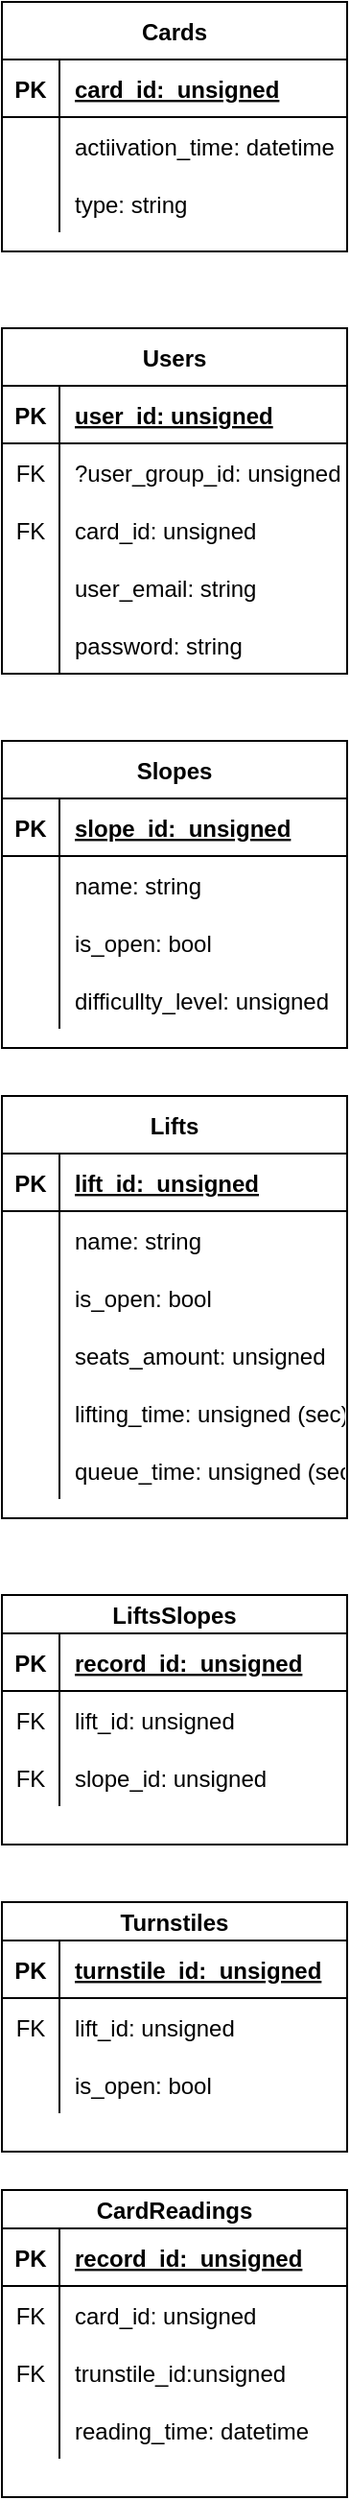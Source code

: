 <mxfile version="13.9.9" type="device"><diagram id="GbAxHkQEyQ_dzxyDIb_W" name="Страница 1"><mxGraphModel dx="580" dy="644" grid="1" gridSize="10" guides="1" tooltips="1" connect="1" arrows="1" fold="1" page="1" pageScale="1" pageWidth="827" pageHeight="1169" math="0" shadow="0"><root><mxCell id="0"/><mxCell id="1" parent="0"/><mxCell id="rfQlTdqy42EGR9qHOsUB-1" value="Users" style="shape=table;startSize=30;container=1;collapsible=1;childLayout=tableLayout;fixedRows=1;rowLines=0;fontStyle=1;align=center;resizeLast=1;" vertex="1" parent="1"><mxGeometry x="234" y="240" width="180" height="180" as="geometry"/></mxCell><mxCell id="rfQlTdqy42EGR9qHOsUB-2" value="" style="shape=partialRectangle;collapsible=0;dropTarget=0;pointerEvents=0;fillColor=none;top=0;left=0;bottom=1;right=0;points=[[0,0.5],[1,0.5]];portConstraint=eastwest;" vertex="1" parent="rfQlTdqy42EGR9qHOsUB-1"><mxGeometry y="30" width="180" height="30" as="geometry"/></mxCell><mxCell id="rfQlTdqy42EGR9qHOsUB-3" value="PK" style="shape=partialRectangle;connectable=0;fillColor=none;top=0;left=0;bottom=0;right=0;fontStyle=1;overflow=hidden;" vertex="1" parent="rfQlTdqy42EGR9qHOsUB-2"><mxGeometry width="30" height="30" as="geometry"/></mxCell><mxCell id="rfQlTdqy42EGR9qHOsUB-4" value="user_id: unsigned" style="shape=partialRectangle;connectable=0;fillColor=none;top=0;left=0;bottom=0;right=0;align=left;spacingLeft=6;fontStyle=5;overflow=hidden;" vertex="1" parent="rfQlTdqy42EGR9qHOsUB-2"><mxGeometry x="30" width="150" height="30" as="geometry"/></mxCell><mxCell id="rfQlTdqy42EGR9qHOsUB-5" value="" style="shape=partialRectangle;collapsible=0;dropTarget=0;pointerEvents=0;fillColor=none;top=0;left=0;bottom=0;right=0;points=[[0,0.5],[1,0.5]];portConstraint=eastwest;" vertex="1" parent="rfQlTdqy42EGR9qHOsUB-1"><mxGeometry y="60" width="180" height="30" as="geometry"/></mxCell><mxCell id="rfQlTdqy42EGR9qHOsUB-6" value="FK" style="shape=partialRectangle;connectable=0;fillColor=none;top=0;left=0;bottom=0;right=0;editable=1;overflow=hidden;" vertex="1" parent="rfQlTdqy42EGR9qHOsUB-5"><mxGeometry width="30" height="30" as="geometry"/></mxCell><mxCell id="rfQlTdqy42EGR9qHOsUB-7" value="?user_group_id: unsigned" style="shape=partialRectangle;connectable=0;fillColor=none;top=0;left=0;bottom=0;right=0;align=left;spacingLeft=6;overflow=hidden;" vertex="1" parent="rfQlTdqy42EGR9qHOsUB-5"><mxGeometry x="30" width="150" height="30" as="geometry"/></mxCell><mxCell id="rfQlTdqy42EGR9qHOsUB-35" value="" style="shape=partialRectangle;collapsible=0;dropTarget=0;pointerEvents=0;fillColor=none;top=0;left=0;bottom=0;right=0;points=[[0,0.5],[1,0.5]];portConstraint=eastwest;" vertex="1" parent="rfQlTdqy42EGR9qHOsUB-1"><mxGeometry y="90" width="180" height="30" as="geometry"/></mxCell><mxCell id="rfQlTdqy42EGR9qHOsUB-36" value="FK" style="shape=partialRectangle;connectable=0;fillColor=none;top=0;left=0;bottom=0;right=0;editable=1;overflow=hidden;" vertex="1" parent="rfQlTdqy42EGR9qHOsUB-35"><mxGeometry width="30" height="30" as="geometry"/></mxCell><mxCell id="rfQlTdqy42EGR9qHOsUB-37" value="card_id: unsigned" style="shape=partialRectangle;connectable=0;fillColor=none;top=0;left=0;bottom=0;right=0;align=left;spacingLeft=6;overflow=hidden;" vertex="1" parent="rfQlTdqy42EGR9qHOsUB-35"><mxGeometry x="30" width="150" height="30" as="geometry"/></mxCell><mxCell id="rfQlTdqy42EGR9qHOsUB-8" value="" style="shape=partialRectangle;collapsible=0;dropTarget=0;pointerEvents=0;fillColor=none;top=0;left=0;bottom=0;right=0;points=[[0,0.5],[1,0.5]];portConstraint=eastwest;" vertex="1" parent="rfQlTdqy42EGR9qHOsUB-1"><mxGeometry y="120" width="180" height="30" as="geometry"/></mxCell><mxCell id="rfQlTdqy42EGR9qHOsUB-9" value="" style="shape=partialRectangle;connectable=0;fillColor=none;top=0;left=0;bottom=0;right=0;editable=1;overflow=hidden;" vertex="1" parent="rfQlTdqy42EGR9qHOsUB-8"><mxGeometry width="30" height="30" as="geometry"/></mxCell><mxCell id="rfQlTdqy42EGR9qHOsUB-10" value="user_email: string" style="shape=partialRectangle;connectable=0;fillColor=none;top=0;left=0;bottom=0;right=0;align=left;spacingLeft=6;overflow=hidden;" vertex="1" parent="rfQlTdqy42EGR9qHOsUB-8"><mxGeometry x="30" width="150" height="30" as="geometry"/></mxCell><mxCell id="rfQlTdqy42EGR9qHOsUB-11" value="" style="shape=partialRectangle;collapsible=0;dropTarget=0;pointerEvents=0;fillColor=none;top=0;left=0;bottom=0;right=0;points=[[0,0.5],[1,0.5]];portConstraint=eastwest;" vertex="1" parent="rfQlTdqy42EGR9qHOsUB-1"><mxGeometry y="150" width="180" height="30" as="geometry"/></mxCell><mxCell id="rfQlTdqy42EGR9qHOsUB-12" value="" style="shape=partialRectangle;connectable=0;fillColor=none;top=0;left=0;bottom=0;right=0;editable=1;overflow=hidden;" vertex="1" parent="rfQlTdqy42EGR9qHOsUB-11"><mxGeometry width="30" height="30" as="geometry"/></mxCell><mxCell id="rfQlTdqy42EGR9qHOsUB-13" value="password: string" style="shape=partialRectangle;connectable=0;fillColor=none;top=0;left=0;bottom=0;right=0;align=left;spacingLeft=6;overflow=hidden;" vertex="1" parent="rfQlTdqy42EGR9qHOsUB-11"><mxGeometry x="30" width="150" height="30" as="geometry"/></mxCell><mxCell id="rfQlTdqy42EGR9qHOsUB-14" value="Cards" style="shape=table;startSize=30;container=1;collapsible=1;childLayout=tableLayout;fixedRows=1;rowLines=0;fontStyle=1;align=center;resizeLast=1;" vertex="1" parent="1"><mxGeometry x="234" y="70" width="180" height="130" as="geometry"/></mxCell><mxCell id="rfQlTdqy42EGR9qHOsUB-15" value="" style="shape=partialRectangle;collapsible=0;dropTarget=0;pointerEvents=0;fillColor=none;top=0;left=0;bottom=1;right=0;points=[[0,0.5],[1,0.5]];portConstraint=eastwest;" vertex="1" parent="rfQlTdqy42EGR9qHOsUB-14"><mxGeometry y="30" width="180" height="30" as="geometry"/></mxCell><mxCell id="rfQlTdqy42EGR9qHOsUB-16" value="PK" style="shape=partialRectangle;connectable=0;fillColor=none;top=0;left=0;bottom=0;right=0;fontStyle=1;overflow=hidden;" vertex="1" parent="rfQlTdqy42EGR9qHOsUB-15"><mxGeometry width="30" height="30" as="geometry"/></mxCell><mxCell id="rfQlTdqy42EGR9qHOsUB-17" value="card_id:  unsigned" style="shape=partialRectangle;connectable=0;fillColor=none;top=0;left=0;bottom=0;right=0;align=left;spacingLeft=6;fontStyle=5;overflow=hidden;" vertex="1" parent="rfQlTdqy42EGR9qHOsUB-15"><mxGeometry x="30" width="150" height="30" as="geometry"/></mxCell><mxCell id="rfQlTdqy42EGR9qHOsUB-18" value="" style="shape=partialRectangle;collapsible=0;dropTarget=0;pointerEvents=0;fillColor=none;top=0;left=0;bottom=0;right=0;points=[[0,0.5],[1,0.5]];portConstraint=eastwest;" vertex="1" parent="rfQlTdqy42EGR9qHOsUB-14"><mxGeometry y="60" width="180" height="30" as="geometry"/></mxCell><mxCell id="rfQlTdqy42EGR9qHOsUB-19" value="" style="shape=partialRectangle;connectable=0;fillColor=none;top=0;left=0;bottom=0;right=0;editable=1;overflow=hidden;" vertex="1" parent="rfQlTdqy42EGR9qHOsUB-18"><mxGeometry width="30" height="30" as="geometry"/></mxCell><mxCell id="rfQlTdqy42EGR9qHOsUB-20" value="actiivation_time: datetime" style="shape=partialRectangle;connectable=0;fillColor=none;top=0;left=0;bottom=0;right=0;align=left;spacingLeft=6;overflow=hidden;" vertex="1" parent="rfQlTdqy42EGR9qHOsUB-18"><mxGeometry x="30" width="150" height="30" as="geometry"/></mxCell><mxCell id="rfQlTdqy42EGR9qHOsUB-21" value="" style="shape=partialRectangle;collapsible=0;dropTarget=0;pointerEvents=0;fillColor=none;top=0;left=0;bottom=0;right=0;points=[[0,0.5],[1,0.5]];portConstraint=eastwest;" vertex="1" parent="rfQlTdqy42EGR9qHOsUB-14"><mxGeometry y="90" width="180" height="30" as="geometry"/></mxCell><mxCell id="rfQlTdqy42EGR9qHOsUB-22" value="" style="shape=partialRectangle;connectable=0;fillColor=none;top=0;left=0;bottom=0;right=0;editable=1;overflow=hidden;" vertex="1" parent="rfQlTdqy42EGR9qHOsUB-21"><mxGeometry width="30" height="30" as="geometry"/></mxCell><mxCell id="rfQlTdqy42EGR9qHOsUB-23" value="type: string" style="shape=partialRectangle;connectable=0;fillColor=none;top=0;left=0;bottom=0;right=0;align=left;spacingLeft=6;overflow=hidden;" vertex="1" parent="rfQlTdqy42EGR9qHOsUB-21"><mxGeometry x="30" width="150" height="30" as="geometry"/></mxCell><mxCell id="rfQlTdqy42EGR9qHOsUB-38" value="Slopes" style="shape=table;startSize=30;container=1;collapsible=1;childLayout=tableLayout;fixedRows=1;rowLines=0;fontStyle=1;align=center;resizeLast=1;" vertex="1" parent="1"><mxGeometry x="234" y="455" width="180" height="160" as="geometry"/></mxCell><mxCell id="rfQlTdqy42EGR9qHOsUB-39" value="" style="shape=partialRectangle;collapsible=0;dropTarget=0;pointerEvents=0;fillColor=none;top=0;left=0;bottom=1;right=0;points=[[0,0.5],[1,0.5]];portConstraint=eastwest;" vertex="1" parent="rfQlTdqy42EGR9qHOsUB-38"><mxGeometry y="30" width="180" height="30" as="geometry"/></mxCell><mxCell id="rfQlTdqy42EGR9qHOsUB-40" value="PK" style="shape=partialRectangle;connectable=0;fillColor=none;top=0;left=0;bottom=0;right=0;fontStyle=1;overflow=hidden;" vertex="1" parent="rfQlTdqy42EGR9qHOsUB-39"><mxGeometry width="30" height="30" as="geometry"/></mxCell><mxCell id="rfQlTdqy42EGR9qHOsUB-41" value="slope_id:  unsigned" style="shape=partialRectangle;connectable=0;fillColor=none;top=0;left=0;bottom=0;right=0;align=left;spacingLeft=6;fontStyle=5;overflow=hidden;" vertex="1" parent="rfQlTdqy42EGR9qHOsUB-39"><mxGeometry x="30" width="150" height="30" as="geometry"/></mxCell><mxCell id="rfQlTdqy42EGR9qHOsUB-42" value="" style="shape=partialRectangle;collapsible=0;dropTarget=0;pointerEvents=0;fillColor=none;top=0;left=0;bottom=0;right=0;points=[[0,0.5],[1,0.5]];portConstraint=eastwest;" vertex="1" parent="rfQlTdqy42EGR9qHOsUB-38"><mxGeometry y="60" width="180" height="30" as="geometry"/></mxCell><mxCell id="rfQlTdqy42EGR9qHOsUB-43" value="" style="shape=partialRectangle;connectable=0;fillColor=none;top=0;left=0;bottom=0;right=0;editable=1;overflow=hidden;" vertex="1" parent="rfQlTdqy42EGR9qHOsUB-42"><mxGeometry width="30" height="30" as="geometry"/></mxCell><mxCell id="rfQlTdqy42EGR9qHOsUB-44" value="name: string" style="shape=partialRectangle;connectable=0;fillColor=none;top=0;left=0;bottom=0;right=0;align=left;spacingLeft=6;overflow=hidden;" vertex="1" parent="rfQlTdqy42EGR9qHOsUB-42"><mxGeometry x="30" width="150" height="30" as="geometry"/></mxCell><mxCell id="rfQlTdqy42EGR9qHOsUB-49" value="" style="shape=partialRectangle;collapsible=0;dropTarget=0;pointerEvents=0;fillColor=none;top=0;left=0;bottom=0;right=0;points=[[0,0.5],[1,0.5]];portConstraint=eastwest;" vertex="1" parent="rfQlTdqy42EGR9qHOsUB-38"><mxGeometry y="90" width="180" height="30" as="geometry"/></mxCell><mxCell id="rfQlTdqy42EGR9qHOsUB-50" value="" style="shape=partialRectangle;connectable=0;fillColor=none;top=0;left=0;bottom=0;right=0;editable=1;overflow=hidden;" vertex="1" parent="rfQlTdqy42EGR9qHOsUB-49"><mxGeometry width="30" height="30" as="geometry"/></mxCell><mxCell id="rfQlTdqy42EGR9qHOsUB-51" value="is_open: bool" style="shape=partialRectangle;connectable=0;fillColor=none;top=0;left=0;bottom=0;right=0;align=left;spacingLeft=6;overflow=hidden;" vertex="1" parent="rfQlTdqy42EGR9qHOsUB-49"><mxGeometry x="30" width="150" height="30" as="geometry"/></mxCell><mxCell id="rfQlTdqy42EGR9qHOsUB-45" value="" style="shape=partialRectangle;collapsible=0;dropTarget=0;pointerEvents=0;fillColor=none;top=0;left=0;bottom=0;right=0;points=[[0,0.5],[1,0.5]];portConstraint=eastwest;" vertex="1" parent="rfQlTdqy42EGR9qHOsUB-38"><mxGeometry y="120" width="180" height="30" as="geometry"/></mxCell><mxCell id="rfQlTdqy42EGR9qHOsUB-46" value="" style="shape=partialRectangle;connectable=0;fillColor=none;top=0;left=0;bottom=0;right=0;editable=1;overflow=hidden;" vertex="1" parent="rfQlTdqy42EGR9qHOsUB-45"><mxGeometry width="30" height="30" as="geometry"/></mxCell><mxCell id="rfQlTdqy42EGR9qHOsUB-47" value="difficullty_level: unsigned" style="shape=partialRectangle;connectable=0;fillColor=none;top=0;left=0;bottom=0;right=0;align=left;spacingLeft=6;overflow=hidden;" vertex="1" parent="rfQlTdqy42EGR9qHOsUB-45"><mxGeometry x="30" width="150" height="30" as="geometry"/></mxCell><mxCell id="rfQlTdqy42EGR9qHOsUB-52" value="Lifts" style="shape=table;startSize=30;container=1;collapsible=1;childLayout=tableLayout;fixedRows=1;rowLines=0;fontStyle=1;align=center;resizeLast=1;" vertex="1" parent="1"><mxGeometry x="234" y="640" width="180" height="220" as="geometry"/></mxCell><mxCell id="rfQlTdqy42EGR9qHOsUB-53" value="" style="shape=partialRectangle;collapsible=0;dropTarget=0;pointerEvents=0;fillColor=none;top=0;left=0;bottom=1;right=0;points=[[0,0.5],[1,0.5]];portConstraint=eastwest;" vertex="1" parent="rfQlTdqy42EGR9qHOsUB-52"><mxGeometry y="30" width="180" height="30" as="geometry"/></mxCell><mxCell id="rfQlTdqy42EGR9qHOsUB-54" value="PK" style="shape=partialRectangle;connectable=0;fillColor=none;top=0;left=0;bottom=0;right=0;fontStyle=1;overflow=hidden;" vertex="1" parent="rfQlTdqy42EGR9qHOsUB-53"><mxGeometry width="30" height="30" as="geometry"/></mxCell><mxCell id="rfQlTdqy42EGR9qHOsUB-55" value="lift_id:  unsigned" style="shape=partialRectangle;connectable=0;fillColor=none;top=0;left=0;bottom=0;right=0;align=left;spacingLeft=6;fontStyle=5;overflow=hidden;" vertex="1" parent="rfQlTdqy42EGR9qHOsUB-53"><mxGeometry x="30" width="150" height="30" as="geometry"/></mxCell><mxCell id="rfQlTdqy42EGR9qHOsUB-56" value="" style="shape=partialRectangle;collapsible=0;dropTarget=0;pointerEvents=0;fillColor=none;top=0;left=0;bottom=0;right=0;points=[[0,0.5],[1,0.5]];portConstraint=eastwest;" vertex="1" parent="rfQlTdqy42EGR9qHOsUB-52"><mxGeometry y="60" width="180" height="30" as="geometry"/></mxCell><mxCell id="rfQlTdqy42EGR9qHOsUB-57" value="" style="shape=partialRectangle;connectable=0;fillColor=none;top=0;left=0;bottom=0;right=0;editable=1;overflow=hidden;" vertex="1" parent="rfQlTdqy42EGR9qHOsUB-56"><mxGeometry width="30" height="30" as="geometry"/></mxCell><mxCell id="rfQlTdqy42EGR9qHOsUB-58" value="name: string" style="shape=partialRectangle;connectable=0;fillColor=none;top=0;left=0;bottom=0;right=0;align=left;spacingLeft=6;overflow=hidden;" vertex="1" parent="rfQlTdqy42EGR9qHOsUB-56"><mxGeometry x="30" width="150" height="30" as="geometry"/></mxCell><mxCell id="rfQlTdqy42EGR9qHOsUB-62" value="" style="shape=partialRectangle;collapsible=0;dropTarget=0;pointerEvents=0;fillColor=none;top=0;left=0;bottom=0;right=0;points=[[0,0.5],[1,0.5]];portConstraint=eastwest;" vertex="1" parent="rfQlTdqy42EGR9qHOsUB-52"><mxGeometry y="90" width="180" height="30" as="geometry"/></mxCell><mxCell id="rfQlTdqy42EGR9qHOsUB-63" value="" style="shape=partialRectangle;connectable=0;fillColor=none;top=0;left=0;bottom=0;right=0;editable=1;overflow=hidden;" vertex="1" parent="rfQlTdqy42EGR9qHOsUB-62"><mxGeometry width="30" height="30" as="geometry"/></mxCell><mxCell id="rfQlTdqy42EGR9qHOsUB-64" value="is_open: bool" style="shape=partialRectangle;connectable=0;fillColor=none;top=0;left=0;bottom=0;right=0;align=left;spacingLeft=6;overflow=hidden;" vertex="1" parent="rfQlTdqy42EGR9qHOsUB-62"><mxGeometry x="30" width="150" height="30" as="geometry"/></mxCell><mxCell id="rfQlTdqy42EGR9qHOsUB-65" value="" style="shape=partialRectangle;collapsible=0;dropTarget=0;pointerEvents=0;fillColor=none;top=0;left=0;bottom=0;right=0;points=[[0,0.5],[1,0.5]];portConstraint=eastwest;" vertex="1" parent="rfQlTdqy42EGR9qHOsUB-52"><mxGeometry y="120" width="180" height="30" as="geometry"/></mxCell><mxCell id="rfQlTdqy42EGR9qHOsUB-66" value="" style="shape=partialRectangle;connectable=0;fillColor=none;top=0;left=0;bottom=0;right=0;editable=1;overflow=hidden;" vertex="1" parent="rfQlTdqy42EGR9qHOsUB-65"><mxGeometry width="30" height="30" as="geometry"/></mxCell><mxCell id="rfQlTdqy42EGR9qHOsUB-67" value="seats_amount: unsigned" style="shape=partialRectangle;connectable=0;fillColor=none;top=0;left=0;bottom=0;right=0;align=left;spacingLeft=6;overflow=hidden;" vertex="1" parent="rfQlTdqy42EGR9qHOsUB-65"><mxGeometry x="30" width="150" height="30" as="geometry"/></mxCell><mxCell id="rfQlTdqy42EGR9qHOsUB-59" value="" style="shape=partialRectangle;collapsible=0;dropTarget=0;pointerEvents=0;fillColor=none;top=0;left=0;bottom=0;right=0;points=[[0,0.5],[1,0.5]];portConstraint=eastwest;" vertex="1" parent="rfQlTdqy42EGR9qHOsUB-52"><mxGeometry y="150" width="180" height="30" as="geometry"/></mxCell><mxCell id="rfQlTdqy42EGR9qHOsUB-60" value="" style="shape=partialRectangle;connectable=0;fillColor=none;top=0;left=0;bottom=0;right=0;editable=1;overflow=hidden;" vertex="1" parent="rfQlTdqy42EGR9qHOsUB-59"><mxGeometry width="30" height="30" as="geometry"/></mxCell><mxCell id="rfQlTdqy42EGR9qHOsUB-61" value="lifting_time: unsigned (sec)" style="shape=partialRectangle;connectable=0;fillColor=none;top=0;left=0;bottom=0;right=0;align=left;spacingLeft=6;overflow=hidden;" vertex="1" parent="rfQlTdqy42EGR9qHOsUB-59"><mxGeometry x="30" width="150" height="30" as="geometry"/></mxCell><mxCell id="rfQlTdqy42EGR9qHOsUB-70" value="" style="shape=partialRectangle;collapsible=0;dropTarget=0;pointerEvents=0;fillColor=none;top=0;left=0;bottom=0;right=0;points=[[0,0.5],[1,0.5]];portConstraint=eastwest;" vertex="1" parent="rfQlTdqy42EGR9qHOsUB-52"><mxGeometry y="180" width="180" height="30" as="geometry"/></mxCell><mxCell id="rfQlTdqy42EGR9qHOsUB-71" value="" style="shape=partialRectangle;connectable=0;fillColor=none;top=0;left=0;bottom=0;right=0;editable=1;overflow=hidden;" vertex="1" parent="rfQlTdqy42EGR9qHOsUB-70"><mxGeometry width="30" height="30" as="geometry"/></mxCell><mxCell id="rfQlTdqy42EGR9qHOsUB-72" value="queue_time: unsigned (sec)" style="shape=partialRectangle;connectable=0;fillColor=none;top=0;left=0;bottom=0;right=0;align=left;spacingLeft=6;overflow=hidden;" vertex="1" parent="rfQlTdqy42EGR9qHOsUB-70"><mxGeometry x="30" width="150" height="30" as="geometry"/></mxCell><mxCell id="rfQlTdqy42EGR9qHOsUB-73" value="LiftsSlopes" style="shape=table;startSize=20;container=1;collapsible=1;childLayout=tableLayout;fixedRows=1;rowLines=0;fontStyle=1;align=center;resizeLast=1;" vertex="1" parent="1"><mxGeometry x="234" y="900" width="180" height="130" as="geometry"/></mxCell><mxCell id="rfQlTdqy42EGR9qHOsUB-74" value="" style="shape=partialRectangle;collapsible=0;dropTarget=0;pointerEvents=0;fillColor=none;top=0;left=0;bottom=1;right=0;points=[[0,0.5],[1,0.5]];portConstraint=eastwest;" vertex="1" parent="rfQlTdqy42EGR9qHOsUB-73"><mxGeometry y="20" width="180" height="30" as="geometry"/></mxCell><mxCell id="rfQlTdqy42EGR9qHOsUB-75" value="PK" style="shape=partialRectangle;connectable=0;fillColor=none;top=0;left=0;bottom=0;right=0;fontStyle=1;overflow=hidden;" vertex="1" parent="rfQlTdqy42EGR9qHOsUB-74"><mxGeometry width="30" height="30" as="geometry"/></mxCell><mxCell id="rfQlTdqy42EGR9qHOsUB-76" value="record_id:  unsigned" style="shape=partialRectangle;connectable=0;fillColor=none;top=0;left=0;bottom=0;right=0;align=left;spacingLeft=6;fontStyle=5;overflow=hidden;" vertex="1" parent="rfQlTdqy42EGR9qHOsUB-74"><mxGeometry x="30" width="150" height="30" as="geometry"/></mxCell><mxCell id="rfQlTdqy42EGR9qHOsUB-77" value="" style="shape=partialRectangle;collapsible=0;dropTarget=0;pointerEvents=0;fillColor=none;top=0;left=0;bottom=0;right=0;points=[[0,0.5],[1,0.5]];portConstraint=eastwest;" vertex="1" parent="rfQlTdqy42EGR9qHOsUB-73"><mxGeometry y="50" width="180" height="30" as="geometry"/></mxCell><mxCell id="rfQlTdqy42EGR9qHOsUB-78" value="FK" style="shape=partialRectangle;connectable=0;fillColor=none;top=0;left=0;bottom=0;right=0;editable=1;overflow=hidden;" vertex="1" parent="rfQlTdqy42EGR9qHOsUB-77"><mxGeometry width="30" height="30" as="geometry"/></mxCell><mxCell id="rfQlTdqy42EGR9qHOsUB-79" value="lift_id: unsigned" style="shape=partialRectangle;connectable=0;fillColor=none;top=0;left=0;bottom=0;right=0;align=left;spacingLeft=6;overflow=hidden;" vertex="1" parent="rfQlTdqy42EGR9qHOsUB-77"><mxGeometry x="30" width="150" height="30" as="geometry"/></mxCell><mxCell id="rfQlTdqy42EGR9qHOsUB-80" value="" style="shape=partialRectangle;collapsible=0;dropTarget=0;pointerEvents=0;fillColor=none;top=0;left=0;bottom=0;right=0;points=[[0,0.5],[1,0.5]];portConstraint=eastwest;" vertex="1" parent="rfQlTdqy42EGR9qHOsUB-73"><mxGeometry y="80" width="180" height="30" as="geometry"/></mxCell><mxCell id="rfQlTdqy42EGR9qHOsUB-81" value="FK" style="shape=partialRectangle;connectable=0;fillColor=none;top=0;left=0;bottom=0;right=0;editable=1;overflow=hidden;" vertex="1" parent="rfQlTdqy42EGR9qHOsUB-80"><mxGeometry width="30" height="30" as="geometry"/></mxCell><mxCell id="rfQlTdqy42EGR9qHOsUB-82" value="slope_id: unsigned" style="shape=partialRectangle;connectable=0;fillColor=none;top=0;left=0;bottom=0;right=0;align=left;spacingLeft=6;overflow=hidden;" vertex="1" parent="rfQlTdqy42EGR9qHOsUB-80"><mxGeometry x="30" width="150" height="30" as="geometry"/></mxCell><mxCell id="rfQlTdqy42EGR9qHOsUB-83" value="Turnstiles" style="shape=table;startSize=20;container=1;collapsible=1;childLayout=tableLayout;fixedRows=1;rowLines=0;fontStyle=1;align=center;resizeLast=1;" vertex="1" parent="1"><mxGeometry x="234" y="1060" width="180" height="130" as="geometry"/></mxCell><mxCell id="rfQlTdqy42EGR9qHOsUB-84" value="" style="shape=partialRectangle;collapsible=0;dropTarget=0;pointerEvents=0;fillColor=none;top=0;left=0;bottom=1;right=0;points=[[0,0.5],[1,0.5]];portConstraint=eastwest;" vertex="1" parent="rfQlTdqy42EGR9qHOsUB-83"><mxGeometry y="20" width="180" height="30" as="geometry"/></mxCell><mxCell id="rfQlTdqy42EGR9qHOsUB-85" value="PK" style="shape=partialRectangle;connectable=0;fillColor=none;top=0;left=0;bottom=0;right=0;fontStyle=1;overflow=hidden;" vertex="1" parent="rfQlTdqy42EGR9qHOsUB-84"><mxGeometry width="30" height="30" as="geometry"/></mxCell><mxCell id="rfQlTdqy42EGR9qHOsUB-86" value="turnstile_id:  unsigned" style="shape=partialRectangle;connectable=0;fillColor=none;top=0;left=0;bottom=0;right=0;align=left;spacingLeft=6;fontStyle=5;overflow=hidden;" vertex="1" parent="rfQlTdqy42EGR9qHOsUB-84"><mxGeometry x="30" width="150" height="30" as="geometry"/></mxCell><mxCell id="rfQlTdqy42EGR9qHOsUB-87" value="" style="shape=partialRectangle;collapsible=0;dropTarget=0;pointerEvents=0;fillColor=none;top=0;left=0;bottom=0;right=0;points=[[0,0.5],[1,0.5]];portConstraint=eastwest;" vertex="1" parent="rfQlTdqy42EGR9qHOsUB-83"><mxGeometry y="50" width="180" height="30" as="geometry"/></mxCell><mxCell id="rfQlTdqy42EGR9qHOsUB-88" value="FK" style="shape=partialRectangle;connectable=0;fillColor=none;top=0;left=0;bottom=0;right=0;editable=1;overflow=hidden;" vertex="1" parent="rfQlTdqy42EGR9qHOsUB-87"><mxGeometry width="30" height="30" as="geometry"/></mxCell><mxCell id="rfQlTdqy42EGR9qHOsUB-89" value="lift_id: unsigned" style="shape=partialRectangle;connectable=0;fillColor=none;top=0;left=0;bottom=0;right=0;align=left;spacingLeft=6;overflow=hidden;" vertex="1" parent="rfQlTdqy42EGR9qHOsUB-87"><mxGeometry x="30" width="150" height="30" as="geometry"/></mxCell><mxCell id="rfQlTdqy42EGR9qHOsUB-90" value="" style="shape=partialRectangle;collapsible=0;dropTarget=0;pointerEvents=0;fillColor=none;top=0;left=0;bottom=0;right=0;points=[[0,0.5],[1,0.5]];portConstraint=eastwest;" vertex="1" parent="rfQlTdqy42EGR9qHOsUB-83"><mxGeometry y="80" width="180" height="30" as="geometry"/></mxCell><mxCell id="rfQlTdqy42EGR9qHOsUB-91" value="" style="shape=partialRectangle;connectable=0;fillColor=none;top=0;left=0;bottom=0;right=0;editable=1;overflow=hidden;" vertex="1" parent="rfQlTdqy42EGR9qHOsUB-90"><mxGeometry width="30" height="30" as="geometry"/></mxCell><mxCell id="rfQlTdqy42EGR9qHOsUB-92" value="is_open: bool" style="shape=partialRectangle;connectable=0;fillColor=none;top=0;left=0;bottom=0;right=0;align=left;spacingLeft=6;overflow=hidden;" vertex="1" parent="rfQlTdqy42EGR9qHOsUB-90"><mxGeometry x="30" width="150" height="30" as="geometry"/></mxCell><mxCell id="rfQlTdqy42EGR9qHOsUB-93" value="CardReadings" style="shape=table;startSize=20;container=1;collapsible=1;childLayout=tableLayout;fixedRows=1;rowLines=0;fontStyle=1;align=center;resizeLast=1;" vertex="1" parent="1"><mxGeometry x="234" y="1210" width="180" height="160" as="geometry"/></mxCell><mxCell id="rfQlTdqy42EGR9qHOsUB-94" value="" style="shape=partialRectangle;collapsible=0;dropTarget=0;pointerEvents=0;fillColor=none;top=0;left=0;bottom=1;right=0;points=[[0,0.5],[1,0.5]];portConstraint=eastwest;" vertex="1" parent="rfQlTdqy42EGR9qHOsUB-93"><mxGeometry y="20" width="180" height="30" as="geometry"/></mxCell><mxCell id="rfQlTdqy42EGR9qHOsUB-95" value="PK" style="shape=partialRectangle;connectable=0;fillColor=none;top=0;left=0;bottom=0;right=0;fontStyle=1;overflow=hidden;" vertex="1" parent="rfQlTdqy42EGR9qHOsUB-94"><mxGeometry width="30" height="30" as="geometry"/></mxCell><mxCell id="rfQlTdqy42EGR9qHOsUB-96" value="record_id:  unsigned" style="shape=partialRectangle;connectable=0;fillColor=none;top=0;left=0;bottom=0;right=0;align=left;spacingLeft=6;fontStyle=5;overflow=hidden;" vertex="1" parent="rfQlTdqy42EGR9qHOsUB-94"><mxGeometry x="30" width="150" height="30" as="geometry"/></mxCell><mxCell id="rfQlTdqy42EGR9qHOsUB-97" value="" style="shape=partialRectangle;collapsible=0;dropTarget=0;pointerEvents=0;fillColor=none;top=0;left=0;bottom=0;right=0;points=[[0,0.5],[1,0.5]];portConstraint=eastwest;" vertex="1" parent="rfQlTdqy42EGR9qHOsUB-93"><mxGeometry y="50" width="180" height="30" as="geometry"/></mxCell><mxCell id="rfQlTdqy42EGR9qHOsUB-98" value="FK" style="shape=partialRectangle;connectable=0;fillColor=none;top=0;left=0;bottom=0;right=0;editable=1;overflow=hidden;" vertex="1" parent="rfQlTdqy42EGR9qHOsUB-97"><mxGeometry width="30" height="30" as="geometry"/></mxCell><mxCell id="rfQlTdqy42EGR9qHOsUB-99" value="card_id: unsigned" style="shape=partialRectangle;connectable=0;fillColor=none;top=0;left=0;bottom=0;right=0;align=left;spacingLeft=6;overflow=hidden;" vertex="1" parent="rfQlTdqy42EGR9qHOsUB-97"><mxGeometry x="30" width="150" height="30" as="geometry"/></mxCell><mxCell id="rfQlTdqy42EGR9qHOsUB-100" value="" style="shape=partialRectangle;collapsible=0;dropTarget=0;pointerEvents=0;fillColor=none;top=0;left=0;bottom=0;right=0;points=[[0,0.5],[1,0.5]];portConstraint=eastwest;" vertex="1" parent="rfQlTdqy42EGR9qHOsUB-93"><mxGeometry y="80" width="180" height="30" as="geometry"/></mxCell><mxCell id="rfQlTdqy42EGR9qHOsUB-101" value="FK" style="shape=partialRectangle;connectable=0;fillColor=none;top=0;left=0;bottom=0;right=0;editable=1;overflow=hidden;" vertex="1" parent="rfQlTdqy42EGR9qHOsUB-100"><mxGeometry width="30" height="30" as="geometry"/></mxCell><mxCell id="rfQlTdqy42EGR9qHOsUB-102" value="trunstile_id:unsigned" style="shape=partialRectangle;connectable=0;fillColor=none;top=0;left=0;bottom=0;right=0;align=left;spacingLeft=6;overflow=hidden;" vertex="1" parent="rfQlTdqy42EGR9qHOsUB-100"><mxGeometry x="30" width="150" height="30" as="geometry"/></mxCell><mxCell id="rfQlTdqy42EGR9qHOsUB-103" value="" style="shape=partialRectangle;collapsible=0;dropTarget=0;pointerEvents=0;fillColor=none;top=0;left=0;bottom=0;right=0;points=[[0,0.5],[1,0.5]];portConstraint=eastwest;" vertex="1" parent="rfQlTdqy42EGR9qHOsUB-93"><mxGeometry y="110" width="180" height="30" as="geometry"/></mxCell><mxCell id="rfQlTdqy42EGR9qHOsUB-104" value="" style="shape=partialRectangle;connectable=0;fillColor=none;top=0;left=0;bottom=0;right=0;editable=1;overflow=hidden;" vertex="1" parent="rfQlTdqy42EGR9qHOsUB-103"><mxGeometry width="30" height="30" as="geometry"/></mxCell><mxCell id="rfQlTdqy42EGR9qHOsUB-105" value="reading_time: datetime" style="shape=partialRectangle;connectable=0;fillColor=none;top=0;left=0;bottom=0;right=0;align=left;spacingLeft=6;overflow=hidden;" vertex="1" parent="rfQlTdqy42EGR9qHOsUB-103"><mxGeometry x="30" width="150" height="30" as="geometry"/></mxCell></root></mxGraphModel></diagram></mxfile>